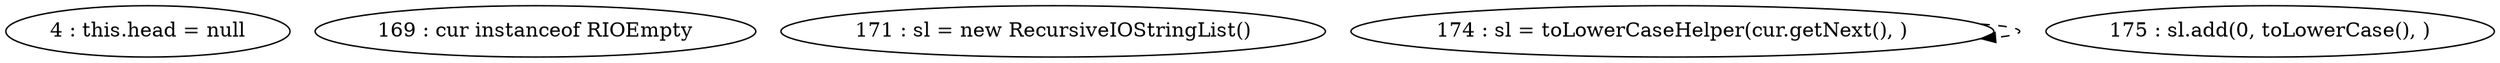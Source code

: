 digraph G {
"4 : this.head = null"
"169 : cur instanceof RIOEmpty"
"171 : sl = new RecursiveIOStringList()"
"174 : sl = toLowerCaseHelper(cur.getNext(), )"
"174 : sl = toLowerCaseHelper(cur.getNext(), )" -> "174 : sl = toLowerCaseHelper(cur.getNext(), )" [style=dashed]
"175 : sl.add(0, toLowerCase(), )"
}